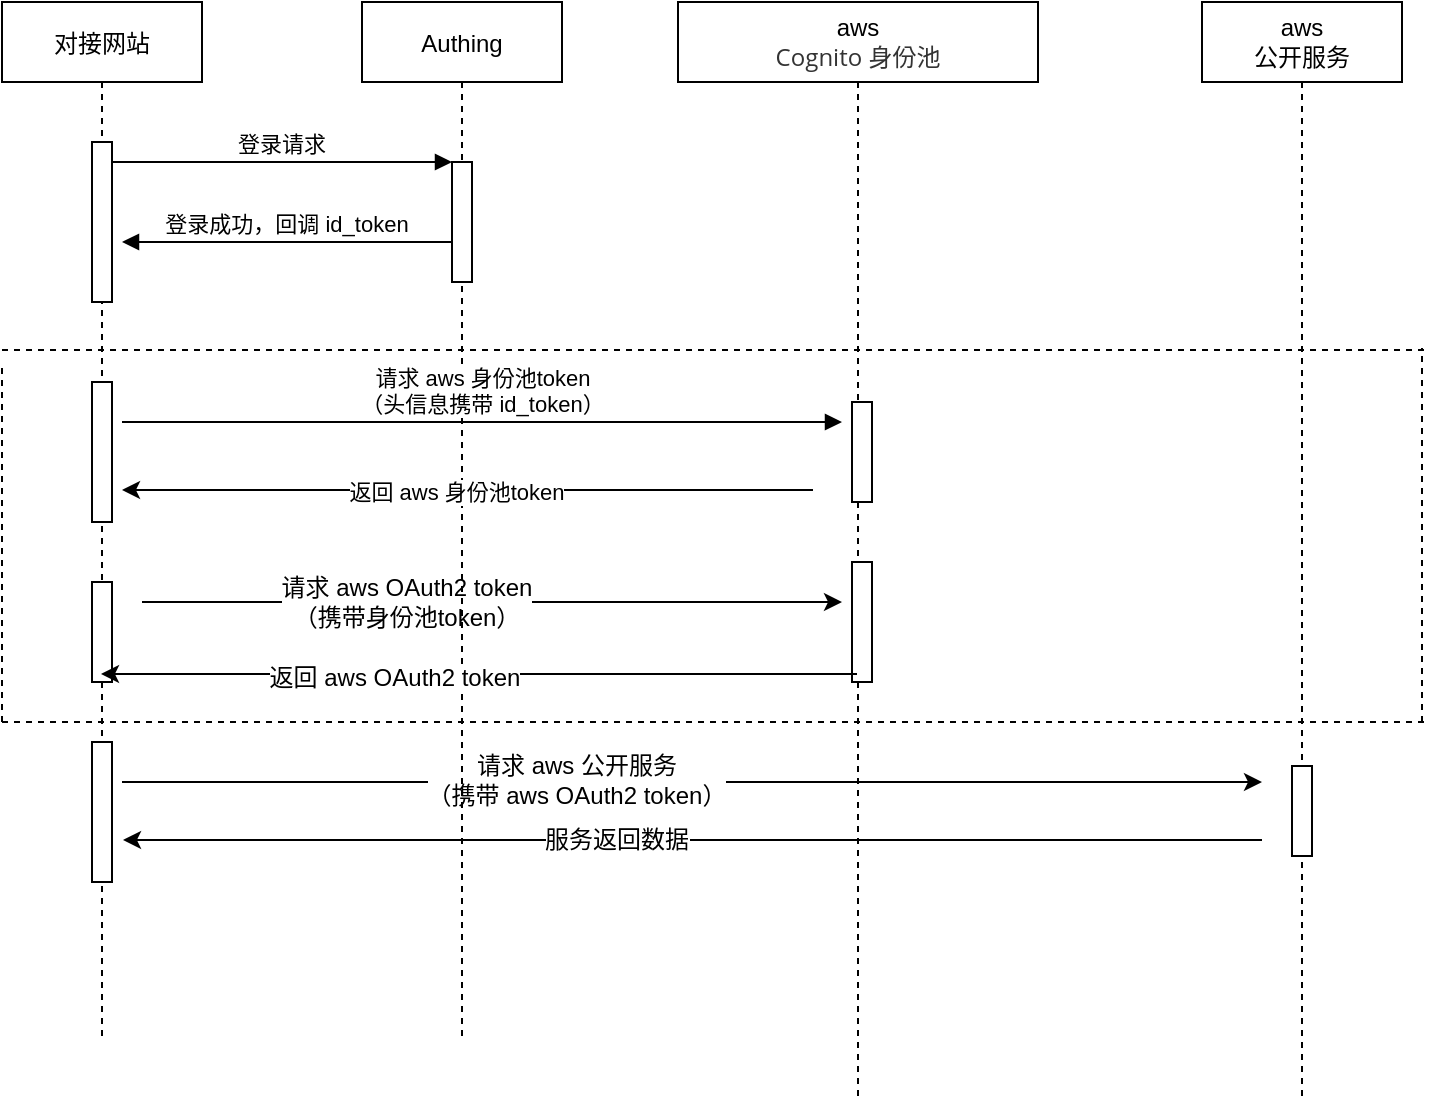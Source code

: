 <mxfile version="16.5.1" type="device"><diagram id="zxKzwiVcbcnfyR_sjb0U" name="第 1 页"><mxGraphModel dx="530" dy="1684" grid="1" gridSize="10" guides="1" tooltips="1" connect="1" arrows="1" fold="1" page="1" pageScale="1" pageWidth="827" pageHeight="1169" math="0" shadow="0"><root><mxCell id="0"/><mxCell id="1" parent="0"/><mxCell id="4Zjp-443HcHbwW75Kx38-1" value="对接网站" style="shape=umlLifeline;perimeter=lifelinePerimeter;container=1;collapsible=0;recursiveResize=0;rounded=0;shadow=0;strokeWidth=1;" vertex="1" parent="1"><mxGeometry x="120" y="80" width="100" height="520" as="geometry"/></mxCell><mxCell id="4Zjp-443HcHbwW75Kx38-2" value="" style="points=[];perimeter=orthogonalPerimeter;rounded=0;shadow=0;strokeWidth=1;" vertex="1" parent="4Zjp-443HcHbwW75Kx38-1"><mxGeometry x="45" y="70" width="10" height="80" as="geometry"/></mxCell><mxCell id="4Zjp-443HcHbwW75Kx38-3" value="" style="html=1;points=[];perimeter=orthogonalPerimeter;" vertex="1" parent="4Zjp-443HcHbwW75Kx38-1"><mxGeometry x="45" y="190" width="10" height="70" as="geometry"/></mxCell><mxCell id="4Zjp-443HcHbwW75Kx38-18" value="" style="html=1;points=[];perimeter=orthogonalPerimeter;fontFamily=Comic Sans MS;fontSize=12;" vertex="1" parent="4Zjp-443HcHbwW75Kx38-1"><mxGeometry x="45" y="290" width="10" height="50" as="geometry"/></mxCell><mxCell id="4Zjp-443HcHbwW75Kx38-20" value="" style="endArrow=classic;html=1;rounded=0;fontFamily=Comic Sans MS;fontSize=12;" edge="1" parent="4Zjp-443HcHbwW75Kx38-1"><mxGeometry width="50" height="50" relative="1" as="geometry"><mxPoint x="70" y="300" as="sourcePoint"/><mxPoint x="420" y="300" as="targetPoint"/><Array as="points"><mxPoint x="160" y="300"/><mxPoint x="130" y="300"/></Array></mxGeometry></mxCell><mxCell id="4Zjp-443HcHbwW75Kx38-21" value="请求 aws OAuth2 token&lt;br&gt;（携带身份池token）" style="edgeLabel;html=1;align=center;verticalAlign=middle;resizable=0;points=[];fontSize=12;" vertex="1" connectable="0" parent="4Zjp-443HcHbwW75Kx38-20"><mxGeometry x="-0.063" relative="1" as="geometry"><mxPoint as="offset"/></mxGeometry></mxCell><mxCell id="4Zjp-443HcHbwW75Kx38-24" value="" style="html=1;points=[];perimeter=orthogonalPerimeter;fontFamily=Comic Sans MS;fontSize=12;" vertex="1" parent="4Zjp-443HcHbwW75Kx38-1"><mxGeometry x="45" y="370" width="10" height="70" as="geometry"/></mxCell><mxCell id="4Zjp-443HcHbwW75Kx38-26" value="" style="endArrow=classic;html=1;rounded=0;fontFamily=Comic Sans MS;fontSize=12;" edge="1" parent="4Zjp-443HcHbwW75Kx38-1"><mxGeometry width="50" height="50" relative="1" as="geometry"><mxPoint x="60" y="390" as="sourcePoint"/><mxPoint x="630" y="390" as="targetPoint"/><Array as="points"><mxPoint x="150" y="390"/><mxPoint x="120" y="390"/></Array></mxGeometry></mxCell><mxCell id="4Zjp-443HcHbwW75Kx38-28" value="请求 aws 公开服务&lt;br&gt;（携带 aws OAuth2 token）" style="edgeLabel;html=1;align=center;verticalAlign=middle;resizable=0;points=[];fontSize=12;" vertex="1" connectable="0" parent="4Zjp-443HcHbwW75Kx38-26"><mxGeometry x="-0.089" y="1" relative="1" as="geometry"><mxPoint as="offset"/></mxGeometry></mxCell><mxCell id="4Zjp-443HcHbwW75Kx38-30" value="" style="endArrow=none;dashed=1;html=1;rounded=0;fontSize=12;" edge="1" parent="4Zjp-443HcHbwW75Kx38-1"><mxGeometry width="50" height="50" relative="1" as="geometry"><mxPoint y="174" as="sourcePoint"/><mxPoint x="712" y="174" as="targetPoint"/></mxGeometry></mxCell><mxCell id="4Zjp-443HcHbwW75Kx38-31" value="" style="endArrow=none;dashed=1;html=1;rounded=0;fontSize=12;" edge="1" parent="4Zjp-443HcHbwW75Kx38-1"><mxGeometry width="50" height="50" relative="1" as="geometry"><mxPoint y="360" as="sourcePoint"/><mxPoint x="711" y="360" as="targetPoint"/></mxGeometry></mxCell><mxCell id="4Zjp-443HcHbwW75Kx38-4" value="Authing" style="shape=umlLifeline;perimeter=lifelinePerimeter;container=1;collapsible=0;recursiveResize=0;rounded=0;shadow=0;strokeWidth=1;" vertex="1" parent="1"><mxGeometry x="300" y="80" width="100" height="520" as="geometry"/></mxCell><mxCell id="4Zjp-443HcHbwW75Kx38-5" value="" style="points=[];perimeter=orthogonalPerimeter;rounded=0;shadow=0;strokeWidth=1;" vertex="1" parent="4Zjp-443HcHbwW75Kx38-4"><mxGeometry x="45" y="80" width="10" height="60" as="geometry"/></mxCell><mxCell id="4Zjp-443HcHbwW75Kx38-6" value="登录请求" style="verticalAlign=bottom;endArrow=block;entryX=0;entryY=0;shadow=0;strokeWidth=1;" edge="1" parent="1" source="4Zjp-443HcHbwW75Kx38-2" target="4Zjp-443HcHbwW75Kx38-5"><mxGeometry relative="1" as="geometry"><mxPoint x="275" y="160" as="sourcePoint"/></mxGeometry></mxCell><mxCell id="4Zjp-443HcHbwW75Kx38-7" value="登录成功，回调 id_token" style="verticalAlign=bottom;endArrow=block;entryX=1;entryY=0;shadow=0;strokeWidth=1;" edge="1" parent="1" source="4Zjp-443HcHbwW75Kx38-5"><mxGeometry relative="1" as="geometry"><mxPoint x="240" y="200" as="sourcePoint"/><mxPoint x="180" y="200" as="targetPoint"/></mxGeometry></mxCell><mxCell id="4Zjp-443HcHbwW75Kx38-8" value="aws&lt;br&gt;&lt;span style=&quot;color: rgb(51 , 51 , 51) ; font-family: &amp;#34;open sans&amp;#34; , &amp;#34;clear sans&amp;#34; , &amp;#34;helvetica neue&amp;#34; , &amp;#34;helvetica&amp;#34; , &amp;#34;arial&amp;#34; , &amp;#34;segoe ui emoji&amp;#34; , sans-serif ; background-color: rgb(255 , 255 , 255)&quot;&gt;&lt;font style=&quot;font-size: 12px&quot;&gt;Cognito 身份池&lt;/font&gt;&lt;/span&gt;" style="shape=umlLifeline;perimeter=lifelinePerimeter;whiteSpace=wrap;html=1;container=1;collapsible=0;recursiveResize=0;outlineConnect=0;" vertex="1" parent="1"><mxGeometry x="458" y="80" width="180" height="550" as="geometry"/></mxCell><mxCell id="4Zjp-443HcHbwW75Kx38-9" value="" style="html=1;points=[];perimeter=orthogonalPerimeter;" vertex="1" parent="4Zjp-443HcHbwW75Kx38-8"><mxGeometry x="87" y="200" width="10" height="50" as="geometry"/></mxCell><mxCell id="4Zjp-443HcHbwW75Kx38-19" value="" style="html=1;points=[];perimeter=orthogonalPerimeter;fontSize=12;" vertex="1" parent="4Zjp-443HcHbwW75Kx38-8"><mxGeometry x="87" y="280" width="10" height="60" as="geometry"/></mxCell><mxCell id="4Zjp-443HcHbwW75Kx38-14" value="请求 aws 身份池token&lt;br&gt;（头信息携带 id_token）" style="html=1;verticalAlign=bottom;endArrow=block;rounded=0;" edge="1" parent="1"><mxGeometry width="80" relative="1" as="geometry"><mxPoint x="180" y="290" as="sourcePoint"/><mxPoint x="540" y="290" as="targetPoint"/></mxGeometry></mxCell><mxCell id="4Zjp-443HcHbwW75Kx38-15" value="" style="endArrow=classic;html=1;rounded=0;fontFamily=Comic Sans MS;" edge="1" parent="1"><mxGeometry width="50" height="50" relative="1" as="geometry"><mxPoint x="525.5" y="324" as="sourcePoint"/><mxPoint x="180" y="324" as="targetPoint"/></mxGeometry></mxCell><mxCell id="4Zjp-443HcHbwW75Kx38-16" value="返回 aws 身份池token" style="edgeLabel;html=1;align=center;verticalAlign=middle;resizable=0;points=[];" vertex="1" connectable="0" parent="4Zjp-443HcHbwW75Kx38-15"><mxGeometry x="0.161" y="1" relative="1" as="geometry"><mxPoint x="22" as="offset"/></mxGeometry></mxCell><mxCell id="4Zjp-443HcHbwW75Kx38-17" value="aws&lt;br&gt;公开服务" style="shape=umlLifeline;perimeter=lifelinePerimeter;whiteSpace=wrap;html=1;container=1;collapsible=0;recursiveResize=0;outlineConnect=0;fontSize=12;" vertex="1" parent="1"><mxGeometry x="720" y="80" width="100" height="550" as="geometry"/></mxCell><mxCell id="4Zjp-443HcHbwW75Kx38-25" value="" style="html=1;points=[];perimeter=orthogonalPerimeter;fontFamily=Comic Sans MS;fontSize=12;" vertex="1" parent="4Zjp-443HcHbwW75Kx38-17"><mxGeometry x="45" y="382" width="10" height="45" as="geometry"/></mxCell><mxCell id="4Zjp-443HcHbwW75Kx38-22" value="" style="endArrow=classic;html=1;rounded=0;fontFamily=Comic Sans MS;fontSize=12;" edge="1" parent="1"><mxGeometry width="50" height="50" relative="1" as="geometry"><mxPoint x="547.5" y="416" as="sourcePoint"/><mxPoint x="169.5" y="416" as="targetPoint"/></mxGeometry></mxCell><mxCell id="4Zjp-443HcHbwW75Kx38-23" value="返回 aws OAuth2 token" style="edgeLabel;html=1;align=center;verticalAlign=middle;resizable=0;points=[];fontSize=12;" vertex="1" connectable="0" parent="4Zjp-443HcHbwW75Kx38-22"><mxGeometry x="0.23" y="2" relative="1" as="geometry"><mxPoint x="1" as="offset"/></mxGeometry></mxCell><mxCell id="4Zjp-443HcHbwW75Kx38-27" value="" style="endArrow=classic;html=1;rounded=0;fontFamily=Comic Sans MS;fontSize=12;" edge="1" parent="1"><mxGeometry width="50" height="50" relative="1" as="geometry"><mxPoint x="201" y="499" as="sourcePoint"/><mxPoint x="180.5" y="499" as="targetPoint"/><Array as="points"><mxPoint x="750" y="499"/><mxPoint x="261" y="499"/></Array></mxGeometry></mxCell><mxCell id="4Zjp-443HcHbwW75Kx38-29" value="服务返回数据" style="edgeLabel;html=1;align=center;verticalAlign=middle;resizable=0;points=[];fontSize=12;" vertex="1" connectable="0" parent="4Zjp-443HcHbwW75Kx38-27"><mxGeometry x="0.559" relative="1" as="geometry"><mxPoint as="offset"/></mxGeometry></mxCell><mxCell id="4Zjp-443HcHbwW75Kx38-32" value="" style="endArrow=none;dashed=1;html=1;rounded=0;fontSize=12;" edge="1" parent="1"><mxGeometry width="50" height="50" relative="1" as="geometry"><mxPoint x="120" y="440" as="sourcePoint"/><mxPoint x="120" y="260" as="targetPoint"/></mxGeometry></mxCell><mxCell id="4Zjp-443HcHbwW75Kx38-33" value="" style="endArrow=none;dashed=1;html=1;rounded=0;fontSize=12;" edge="1" parent="1"><mxGeometry width="50" height="50" relative="1" as="geometry"><mxPoint x="830" y="440" as="sourcePoint"/><mxPoint x="830" y="253" as="targetPoint"/></mxGeometry></mxCell></root></mxGraphModel></diagram></mxfile>